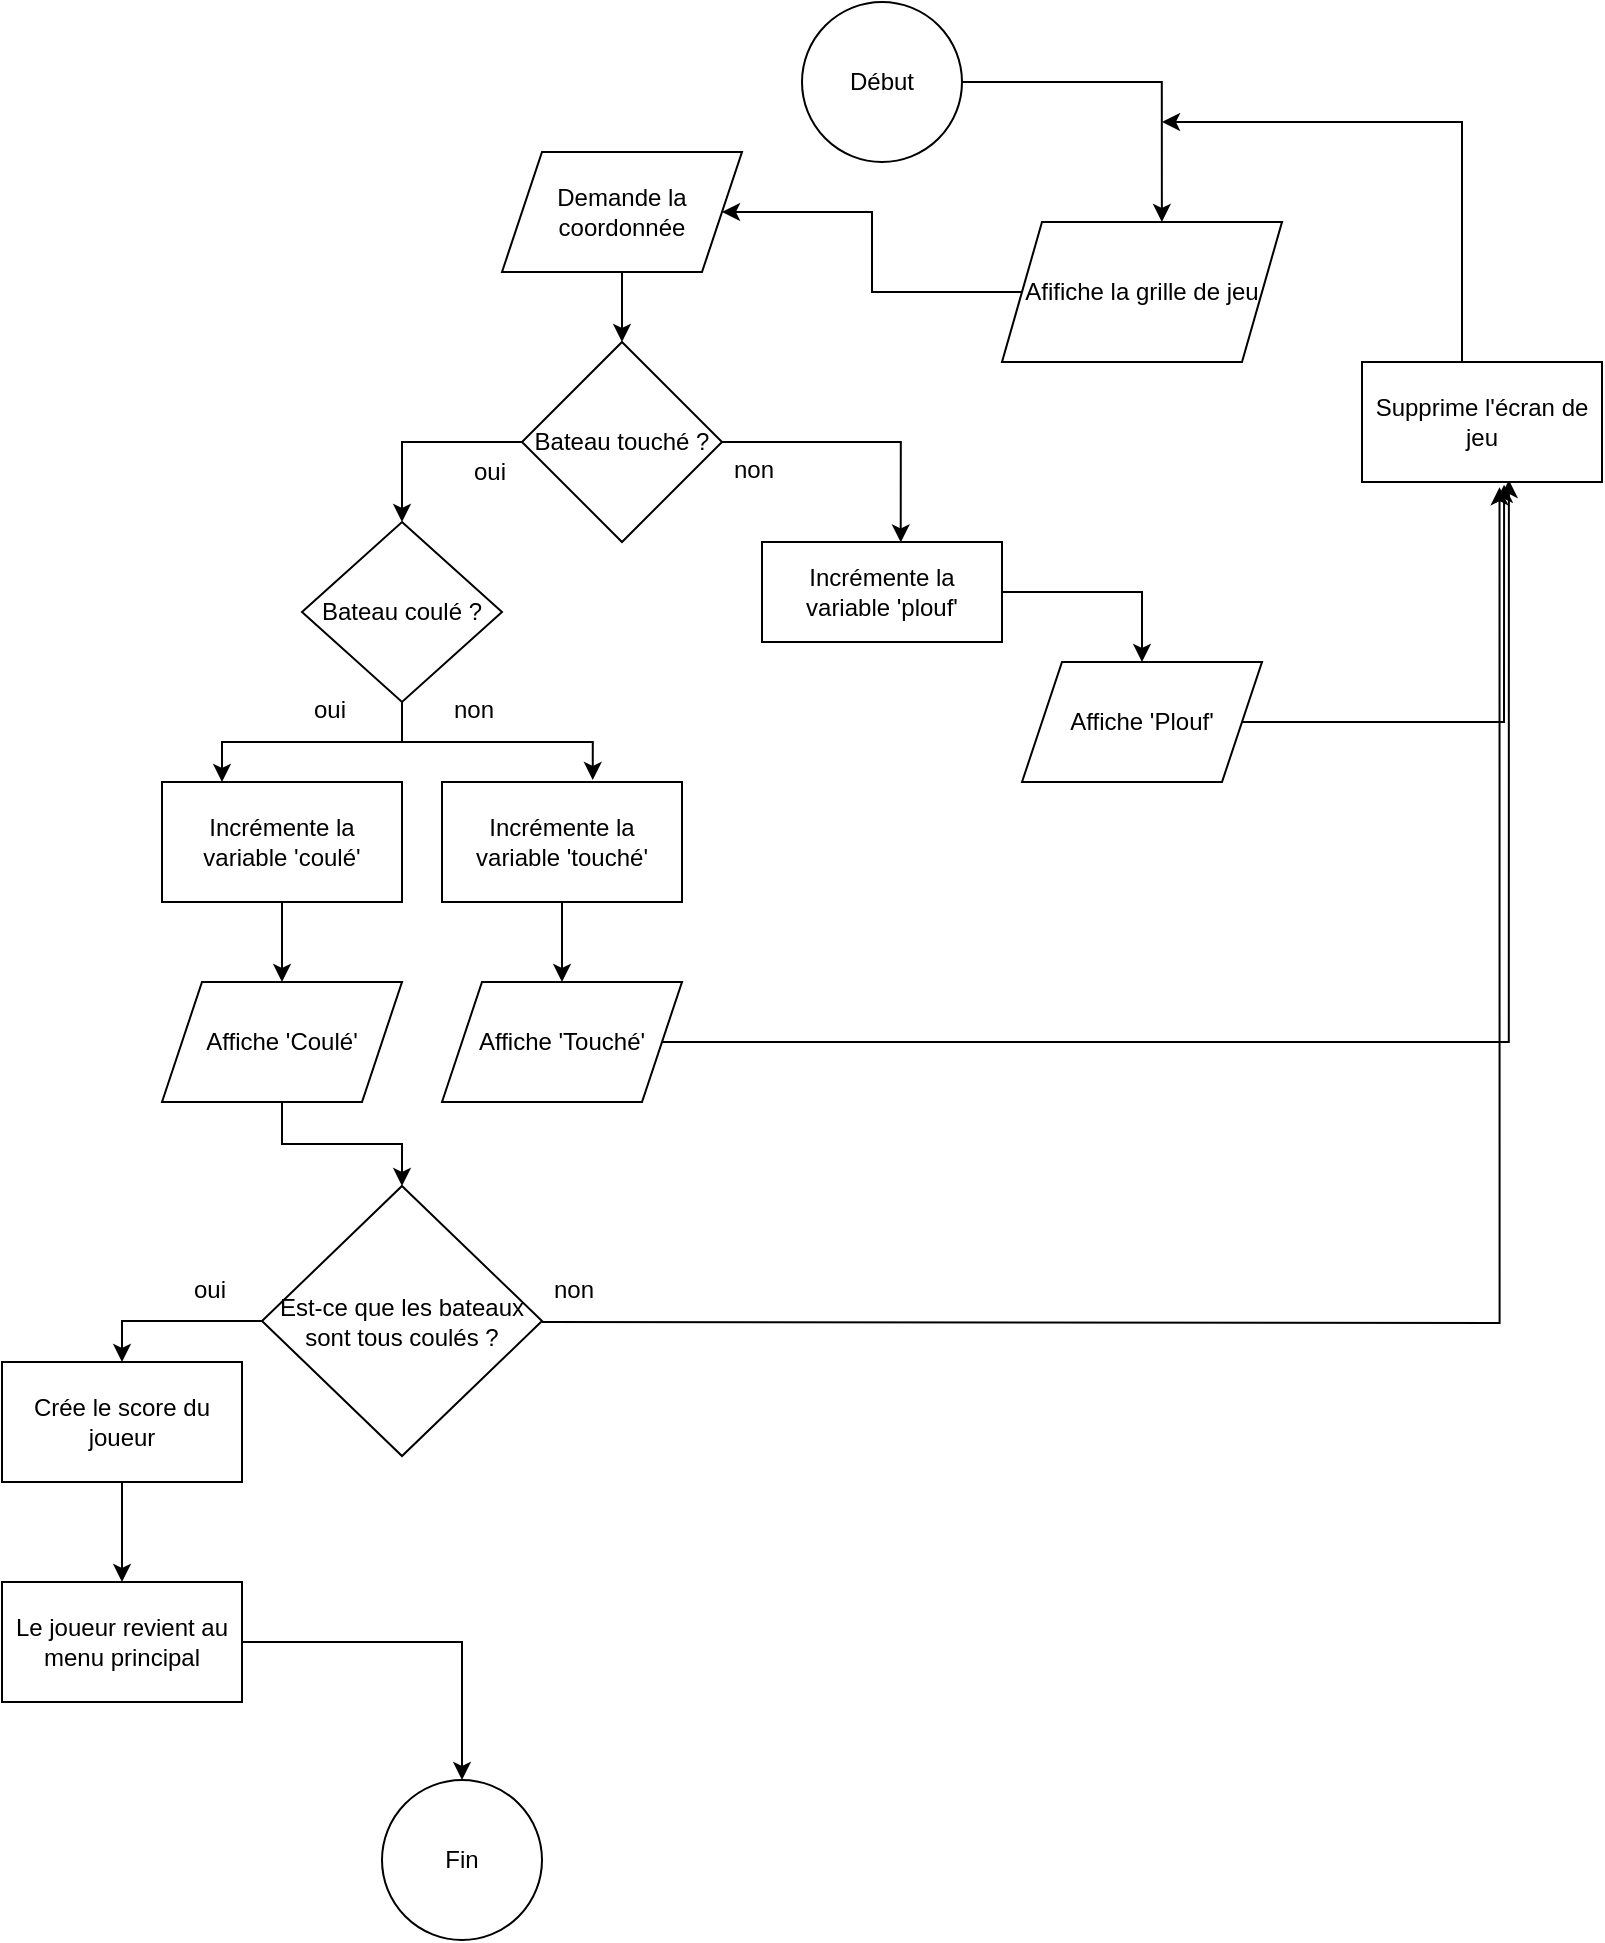 <mxfile version="17.1.2"><diagram id="nUuPkiKIx4ymImH8o410" name="Page-1"><mxGraphModel dx="1833" dy="580" grid="1" gridSize="10" guides="1" tooltips="1" connect="1" arrows="1" fold="1" page="1" pageScale="1" pageWidth="827" pageHeight="1169" math="0" shadow="0"><root><mxCell id="0"/><mxCell id="1" parent="0"/><mxCell id="WUZEXCg4yQyBk4aroYA0-23" style="edgeStyle=orthogonalEdgeStyle;rounded=0;orthogonalLoop=1;jettySize=auto;html=1;entryX=0.571;entryY=0;entryDx=0;entryDy=0;entryPerimeter=0;" edge="1" parent="1" source="WUZEXCg4yQyBk4aroYA0-1" target="WUZEXCg4yQyBk4aroYA0-2"><mxGeometry relative="1" as="geometry"/></mxCell><mxCell id="WUZEXCg4yQyBk4aroYA0-1" value="Début" style="ellipse;whiteSpace=wrap;html=1;" vertex="1" parent="1"><mxGeometry x="350" y="10" width="80" height="80" as="geometry"/></mxCell><mxCell id="WUZEXCg4yQyBk4aroYA0-6" value="" style="edgeStyle=orthogonalEdgeStyle;rounded=0;orthogonalLoop=1;jettySize=auto;html=1;" edge="1" parent="1" source="WUZEXCg4yQyBk4aroYA0-2" target="WUZEXCg4yQyBk4aroYA0-4"><mxGeometry relative="1" as="geometry"/></mxCell><mxCell id="WUZEXCg4yQyBk4aroYA0-2" value="Afifiche la grille de jeu" style="shape=parallelogram;perimeter=parallelogramPerimeter;whiteSpace=wrap;html=1;fixedSize=1;" vertex="1" parent="1"><mxGeometry x="450" y="120" width="140" height="70" as="geometry"/></mxCell><mxCell id="WUZEXCg4yQyBk4aroYA0-8" value="" style="edgeStyle=orthogonalEdgeStyle;rounded=0;orthogonalLoop=1;jettySize=auto;html=1;" edge="1" parent="1" source="WUZEXCg4yQyBk4aroYA0-4" target="WUZEXCg4yQyBk4aroYA0-7"><mxGeometry relative="1" as="geometry"/></mxCell><mxCell id="WUZEXCg4yQyBk4aroYA0-4" value="Demande la coordonnée" style="shape=parallelogram;perimeter=parallelogramPerimeter;whiteSpace=wrap;html=1;fixedSize=1;" vertex="1" parent="1"><mxGeometry x="200" y="85" width="120" height="60" as="geometry"/></mxCell><mxCell id="WUZEXCg4yQyBk4aroYA0-11" style="edgeStyle=orthogonalEdgeStyle;rounded=0;orthogonalLoop=1;jettySize=auto;html=1;entryX=0.5;entryY=0;entryDx=0;entryDy=0;" edge="1" parent="1" source="WUZEXCg4yQyBk4aroYA0-7" target="WUZEXCg4yQyBk4aroYA0-10"><mxGeometry relative="1" as="geometry"/></mxCell><mxCell id="WUZEXCg4yQyBk4aroYA0-16" style="edgeStyle=orthogonalEdgeStyle;rounded=0;orthogonalLoop=1;jettySize=auto;html=1;entryX=0.578;entryY=0.004;entryDx=0;entryDy=0;entryPerimeter=0;" edge="1" parent="1" source="WUZEXCg4yQyBk4aroYA0-7" target="WUZEXCg4yQyBk4aroYA0-15"><mxGeometry relative="1" as="geometry"/></mxCell><mxCell id="WUZEXCg4yQyBk4aroYA0-7" value="Bateau touché ?" style="rhombus;whiteSpace=wrap;html=1;" vertex="1" parent="1"><mxGeometry x="210" y="180" width="100" height="100" as="geometry"/></mxCell><mxCell id="WUZEXCg4yQyBk4aroYA0-27" style="edgeStyle=orthogonalEdgeStyle;rounded=0;orthogonalLoop=1;jettySize=auto;html=1;entryX=0.628;entryY=-0.017;entryDx=0;entryDy=0;entryPerimeter=0;" edge="1" parent="1" source="WUZEXCg4yQyBk4aroYA0-10" target="WUZEXCg4yQyBk4aroYA0-26"><mxGeometry relative="1" as="geometry"/></mxCell><mxCell id="WUZEXCg4yQyBk4aroYA0-28" style="edgeStyle=orthogonalEdgeStyle;rounded=0;orthogonalLoop=1;jettySize=auto;html=1;entryX=0.25;entryY=0;entryDx=0;entryDy=0;" edge="1" parent="1" source="WUZEXCg4yQyBk4aroYA0-10" target="WUZEXCg4yQyBk4aroYA0-20"><mxGeometry relative="1" as="geometry"/></mxCell><mxCell id="WUZEXCg4yQyBk4aroYA0-10" value="Bateau coulé ?" style="rhombus;whiteSpace=wrap;html=1;" vertex="1" parent="1"><mxGeometry x="100" y="270" width="100" height="90" as="geometry"/></mxCell><mxCell id="WUZEXCg4yQyBk4aroYA0-12" value="oui" style="text;strokeColor=none;fillColor=none;spacingLeft=4;spacingRight=4;overflow=hidden;rotatable=0;points=[[0,0.5],[1,0.5]];portConstraint=eastwest;fontSize=12;" vertex="1" parent="1"><mxGeometry x="180" y="231" width="40" height="30" as="geometry"/></mxCell><mxCell id="WUZEXCg4yQyBk4aroYA0-14" value="non&#10;" style="text;strokeColor=none;fillColor=none;spacingLeft=4;spacingRight=4;overflow=hidden;rotatable=0;points=[[0,0.5],[1,0.5]];portConstraint=eastwest;fontSize=12;" vertex="1" parent="1"><mxGeometry x="310" y="230" width="40" height="30" as="geometry"/></mxCell><mxCell id="WUZEXCg4yQyBk4aroYA0-18" style="edgeStyle=orthogonalEdgeStyle;rounded=0;orthogonalLoop=1;jettySize=auto;html=1;entryX=0.5;entryY=0;entryDx=0;entryDy=0;" edge="1" parent="1" source="WUZEXCg4yQyBk4aroYA0-15" target="WUZEXCg4yQyBk4aroYA0-17"><mxGeometry relative="1" as="geometry"/></mxCell><mxCell id="WUZEXCg4yQyBk4aroYA0-15" value="Incrémente la variable 'plouf'" style="rounded=0;whiteSpace=wrap;html=1;" vertex="1" parent="1"><mxGeometry x="330" y="280" width="120" height="50" as="geometry"/></mxCell><mxCell id="WUZEXCg4yQyBk4aroYA0-33" style="edgeStyle=orthogonalEdgeStyle;rounded=0;orthogonalLoop=1;jettySize=auto;html=1;entryX=0.592;entryY=1.023;entryDx=0;entryDy=0;entryPerimeter=0;" edge="1" parent="1" source="WUZEXCg4yQyBk4aroYA0-17" target="WUZEXCg4yQyBk4aroYA0-32"><mxGeometry relative="1" as="geometry"/></mxCell><mxCell id="WUZEXCg4yQyBk4aroYA0-17" value="Affiche 'Plouf'" style="shape=parallelogram;perimeter=parallelogramPerimeter;whiteSpace=wrap;html=1;fixedSize=1;" vertex="1" parent="1"><mxGeometry x="460" y="340" width="120" height="60" as="geometry"/></mxCell><mxCell id="WUZEXCg4yQyBk4aroYA0-19" value="oui" style="text;strokeColor=none;fillColor=none;spacingLeft=4;spacingRight=4;overflow=hidden;rotatable=0;points=[[0,0.5],[1,0.5]];portConstraint=eastwest;fontSize=12;" vertex="1" parent="1"><mxGeometry x="100" y="350" width="40" height="30" as="geometry"/></mxCell><mxCell id="WUZEXCg4yQyBk4aroYA0-24" style="edgeStyle=orthogonalEdgeStyle;rounded=0;orthogonalLoop=1;jettySize=auto;html=1;entryX=0.5;entryY=0;entryDx=0;entryDy=0;" edge="1" parent="1" source="WUZEXCg4yQyBk4aroYA0-20" target="WUZEXCg4yQyBk4aroYA0-22"><mxGeometry relative="1" as="geometry"/></mxCell><mxCell id="WUZEXCg4yQyBk4aroYA0-20" value="Incrémente la variable 'coulé'" style="rounded=0;whiteSpace=wrap;html=1;" vertex="1" parent="1"><mxGeometry x="30" y="400" width="120" height="60" as="geometry"/></mxCell><mxCell id="WUZEXCg4yQyBk4aroYA0-39" style="edgeStyle=orthogonalEdgeStyle;rounded=0;orthogonalLoop=1;jettySize=auto;html=1;entryX=0.5;entryY=0;entryDx=0;entryDy=0;" edge="1" parent="1" source="WUZEXCg4yQyBk4aroYA0-22" target="WUZEXCg4yQyBk4aroYA0-38"><mxGeometry relative="1" as="geometry"/></mxCell><mxCell id="WUZEXCg4yQyBk4aroYA0-22" value="Affiche 'Coulé'" style="shape=parallelogram;perimeter=parallelogramPerimeter;whiteSpace=wrap;html=1;fixedSize=1;" vertex="1" parent="1"><mxGeometry x="30" y="500" width="120" height="60" as="geometry"/></mxCell><mxCell id="WUZEXCg4yQyBk4aroYA0-25" value="non&#10;" style="text;strokeColor=none;fillColor=none;spacingLeft=4;spacingRight=4;overflow=hidden;rotatable=0;points=[[0,0.5],[1,0.5]];portConstraint=eastwest;fontSize=12;" vertex="1" parent="1"><mxGeometry x="170" y="350" width="40" height="30" as="geometry"/></mxCell><mxCell id="WUZEXCg4yQyBk4aroYA0-31" value="" style="edgeStyle=orthogonalEdgeStyle;rounded=0;orthogonalLoop=1;jettySize=auto;html=1;" edge="1" parent="1" source="WUZEXCg4yQyBk4aroYA0-26" target="WUZEXCg4yQyBk4aroYA0-30"><mxGeometry relative="1" as="geometry"/></mxCell><mxCell id="WUZEXCg4yQyBk4aroYA0-26" value="Incrémente la variable 'touché'" style="rounded=0;whiteSpace=wrap;html=1;" vertex="1" parent="1"><mxGeometry x="170" y="400" width="120" height="60" as="geometry"/></mxCell><mxCell id="WUZEXCg4yQyBk4aroYA0-35" style="edgeStyle=orthogonalEdgeStyle;rounded=0;orthogonalLoop=1;jettySize=auto;html=1;entryX=0.612;entryY=0.983;entryDx=0;entryDy=0;entryPerimeter=0;" edge="1" parent="1" source="WUZEXCg4yQyBk4aroYA0-30" target="WUZEXCg4yQyBk4aroYA0-32"><mxGeometry relative="1" as="geometry"><mxPoint x="700" y="310" as="targetPoint"/></mxGeometry></mxCell><mxCell id="WUZEXCg4yQyBk4aroYA0-30" value="Affiche 'Touché'" style="shape=parallelogram;perimeter=parallelogramPerimeter;whiteSpace=wrap;html=1;fixedSize=1;" vertex="1" parent="1"><mxGeometry x="170" y="500" width="120" height="60" as="geometry"/></mxCell><mxCell id="WUZEXCg4yQyBk4aroYA0-34" style="edgeStyle=orthogonalEdgeStyle;rounded=0;orthogonalLoop=1;jettySize=auto;html=1;" edge="1" parent="1" source="WUZEXCg4yQyBk4aroYA0-32"><mxGeometry relative="1" as="geometry"><mxPoint x="530" y="70" as="targetPoint"/><Array as="points"><mxPoint x="680" y="70"/></Array></mxGeometry></mxCell><mxCell id="WUZEXCg4yQyBk4aroYA0-32" value="Supprime l'écran de jeu" style="rounded=0;whiteSpace=wrap;html=1;" vertex="1" parent="1"><mxGeometry x="630" y="190" width="120" height="60" as="geometry"/></mxCell><mxCell id="WUZEXCg4yQyBk4aroYA0-42" style="edgeStyle=orthogonalEdgeStyle;rounded=0;orthogonalLoop=1;jettySize=auto;html=1;entryX=0.5;entryY=0;entryDx=0;entryDy=0;" edge="1" parent="1" source="WUZEXCg4yQyBk4aroYA0-38" target="WUZEXCg4yQyBk4aroYA0-41"><mxGeometry relative="1" as="geometry"/></mxCell><mxCell id="WUZEXCg4yQyBk4aroYA0-45" style="edgeStyle=orthogonalEdgeStyle;rounded=0;orthogonalLoop=1;jettySize=auto;html=1;entryX=0.573;entryY=1.043;entryDx=0;entryDy=0;entryPerimeter=0;" edge="1" parent="1" target="WUZEXCg4yQyBk4aroYA0-32"><mxGeometry relative="1" as="geometry"><mxPoint x="700" y="260" as="targetPoint"/><mxPoint x="220" y="670" as="sourcePoint"/></mxGeometry></mxCell><mxCell id="WUZEXCg4yQyBk4aroYA0-38" value="Est-ce que les bateaux sont tous coulés ?" style="rhombus;whiteSpace=wrap;html=1;" vertex="1" parent="1"><mxGeometry x="80" y="602" width="140" height="135" as="geometry"/></mxCell><mxCell id="WUZEXCg4yQyBk4aroYA0-48" style="edgeStyle=orthogonalEdgeStyle;rounded=0;orthogonalLoop=1;jettySize=auto;html=1;" edge="1" parent="1" source="WUZEXCg4yQyBk4aroYA0-40" target="WUZEXCg4yQyBk4aroYA0-47"><mxGeometry relative="1" as="geometry"/></mxCell><mxCell id="WUZEXCg4yQyBk4aroYA0-40" value="Le joueur revient au menu principal" style="rounded=0;whiteSpace=wrap;html=1;" vertex="1" parent="1"><mxGeometry x="-50" y="800" width="120" height="60" as="geometry"/></mxCell><mxCell id="WUZEXCg4yQyBk4aroYA0-43" style="edgeStyle=orthogonalEdgeStyle;rounded=0;orthogonalLoop=1;jettySize=auto;html=1;entryX=0.5;entryY=0;entryDx=0;entryDy=0;" edge="1" parent="1" source="WUZEXCg4yQyBk4aroYA0-41" target="WUZEXCg4yQyBk4aroYA0-40"><mxGeometry relative="1" as="geometry"/></mxCell><mxCell id="WUZEXCg4yQyBk4aroYA0-41" value="Crée le score du joueur" style="rounded=0;whiteSpace=wrap;html=1;" vertex="1" parent="1"><mxGeometry x="-50" y="690" width="120" height="60" as="geometry"/></mxCell><mxCell id="WUZEXCg4yQyBk4aroYA0-44" value="oui" style="text;strokeColor=none;fillColor=none;spacingLeft=4;spacingRight=4;overflow=hidden;rotatable=0;points=[[0,0.5],[1,0.5]];portConstraint=eastwest;fontSize=12;" vertex="1" parent="1"><mxGeometry x="40" y="640" width="40" height="30" as="geometry"/></mxCell><mxCell id="WUZEXCg4yQyBk4aroYA0-46" value="non&#10;" style="text;strokeColor=none;fillColor=none;spacingLeft=4;spacingRight=4;overflow=hidden;rotatable=0;points=[[0,0.5],[1,0.5]];portConstraint=eastwest;fontSize=12;" vertex="1" parent="1"><mxGeometry x="220" y="640" width="40" height="30" as="geometry"/></mxCell><mxCell id="WUZEXCg4yQyBk4aroYA0-47" value="Fin&lt;br&gt;" style="ellipse;whiteSpace=wrap;html=1;aspect=fixed;" vertex="1" parent="1"><mxGeometry x="140" y="899" width="80" height="80" as="geometry"/></mxCell></root></mxGraphModel></diagram></mxfile>